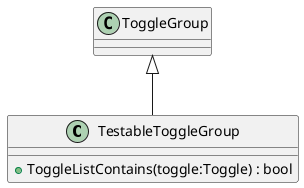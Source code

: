 @startuml
class TestableToggleGroup {
    + ToggleListContains(toggle:Toggle) : bool
}
ToggleGroup <|-- TestableToggleGroup
@enduml
